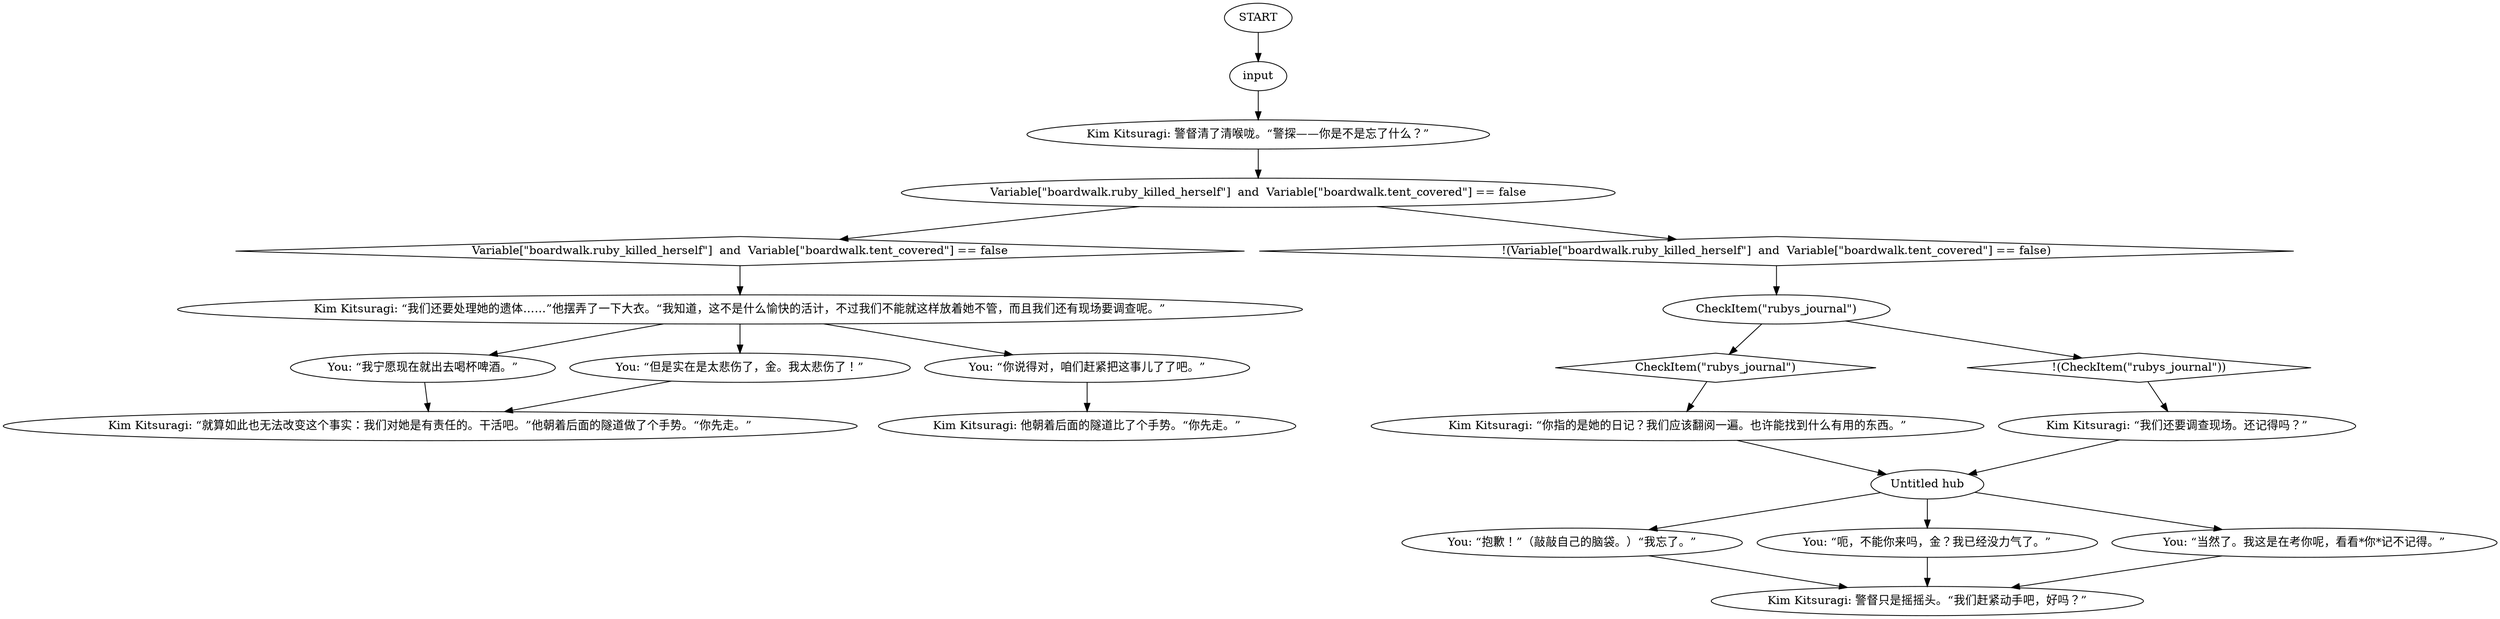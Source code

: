 # LAIR / Door to Stairwell
# This prevents the player from leaving the main lair -- only fires if they have dealt with Ruby but not read her journal.
# ==================================================
digraph G {
	  0 [label="START"];
	  1 [label="input"];
	  2 [label="You: “抱歉！”（敲敲自己的脑袋。）“我忘了。”"];
	  3 [label="CheckItem(\"rubys_journal\")"];
	  4 [label="CheckItem(\"rubys_journal\")", shape=diamond];
	  5 [label="!(CheckItem(\"rubys_journal\"))", shape=diamond];
	  6 [label="You: “我宁愿现在就出去喝杯啤酒。”"];
	  7 [label="You: “呃，不能你来吗，金？我已经没力气了。”"];
	  8 [label="Kim Kitsuragi: 他朝着后面的隧道比了个手势。“你先走。”"];
	  9 [label="You: “但是实在是太悲伤了，金。我太悲伤了！”"];
	  10 [label="Kim Kitsuragi: 警督清了清喉咙。“警探——你是不是忘了什么？”"];
	  11 [label="Variable[\"boardwalk.ruby_killed_herself\"]  and  Variable[\"boardwalk.tent_covered\"] == false"];
	  12 [label="Variable[\"boardwalk.ruby_killed_herself\"]  and  Variable[\"boardwalk.tent_covered\"] == false", shape=diamond];
	  13 [label="!(Variable[\"boardwalk.ruby_killed_herself\"]  and  Variable[\"boardwalk.tent_covered\"] == false)", shape=diamond];
	  14 [label="Kim Kitsuragi: 警督只是摇摇头。“我们赶紧动手吧，好吗？”"];
	  15 [label="Untitled hub"];
	  16 [label="You: “你说得对，咱们赶紧把这事儿了了吧。”"];
	  17 [label="Kim Kitsuragi: “我们还要处理她的遗体……”他摆弄了一下大衣。“我知道，这不是什么愉快的活计，不过我们不能就这样放着她不管，而且我们还有现场要调查呢。”"];
	  18 [label="Kim Kitsuragi: “就算如此也无法改变这个事实：我们对她是有责任的。干活吧。”他朝着后面的隧道做了个手势。“你先走。”"];
	  19 [label="Kim Kitsuragi: “我们还要调查现场。还记得吗？”"];
	  20 [label="You: “当然了。我这是在考你呢，看看*你*记不记得。”"];
	  22 [label="Kim Kitsuragi: “你指的是她的日记？我们应该翻阅一遍。也许能找到什么有用的东西。”"];
	  0 -> 1
	  1 -> 10
	  2 -> 14
	  3 -> 4
	  3 -> 5
	  4 -> 22
	  5 -> 19
	  6 -> 18
	  7 -> 14
	  9 -> 18
	  10 -> 11
	  11 -> 12
	  11 -> 13
	  12 -> 17
	  13 -> 3
	  15 -> 2
	  15 -> 20
	  15 -> 7
	  16 -> 8
	  17 -> 16
	  17 -> 9
	  17 -> 6
	  19 -> 15
	  20 -> 14
	  22 -> 15
}

